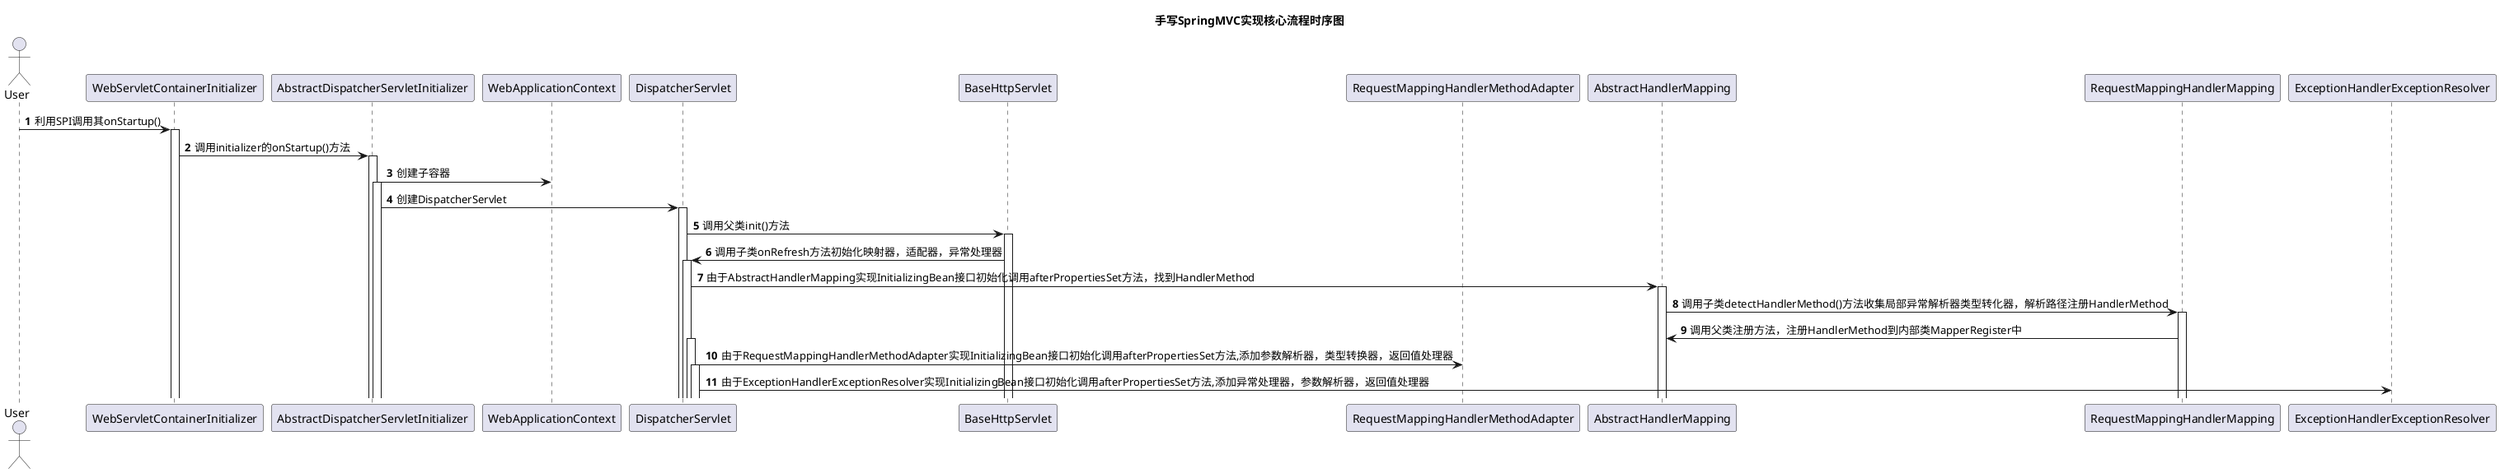 @startuml
title 手写SpringMVC实现核心流程时序图

actor User as user
participant WebServletContainerInitializer as SCI
participant AbstractDispatcherServletInitializer
participant WebApplicationContext
participant DispatcherServlet
participant BaseHttpServlet
participant RequestMappingHandlerMethodAdapter

autonumber
user -> SCI : 利用SPI调用其onStartup()
activate SCI
SCI -> AbstractDispatcherServletInitializer:调用initializer的onStartup()方法
activate AbstractDispatcherServletInitializer
AbstractDispatcherServletInitializer -> WebApplicationContext:创建子容器
activate AbstractDispatcherServletInitializer
AbstractDispatcherServletInitializer -> DispatcherServlet : 创建DispatcherServlet
activate DispatcherServlet
DispatcherServlet->BaseHttpServlet : 调用父类init()方法
activate BaseHttpServlet
BaseHttpServlet->DispatcherServlet : 调用子类onRefresh方法初始化映射器，适配器，异常处理器
activate DispatcherServlet
DispatcherServlet->AbstractHandlerMapping : 由于AbstractHandlerMapping实现InitializingBean接口初始化调用afterPropertiesSet方法，找到HandlerMethod
activate AbstractHandlerMapping
AbstractHandlerMapping-> RequestMappingHandlerMapping:调用子类detectHandlerMethod()方法收集局部异常解析器类型转化器，解析路径注册HandlerMethod
activate RequestMappingHandlerMapping
RequestMappingHandlerMapping -> AbstractHandlerMapping : 调用父类注册方法，注册HandlerMethod到内部类MapperRegister中
activate DispatcherServlet
DispatcherServlet -> RequestMappingHandlerMethodAdapter : 由于RequestMappingHandlerMethodAdapter实现InitializingBean接口初始化调用afterPropertiesSet方法,添加参数解析器，类型转换器，返回值处理器
activate DispatcherServlet
DispatcherServlet -> ExceptionHandlerExceptionResolver : 由于ExceptionHandlerExceptionResolver实现InitializingBean接口初始化调用afterPropertiesSet方法,添加异常处理器，参数解析器，返回值处理器
@enduml

